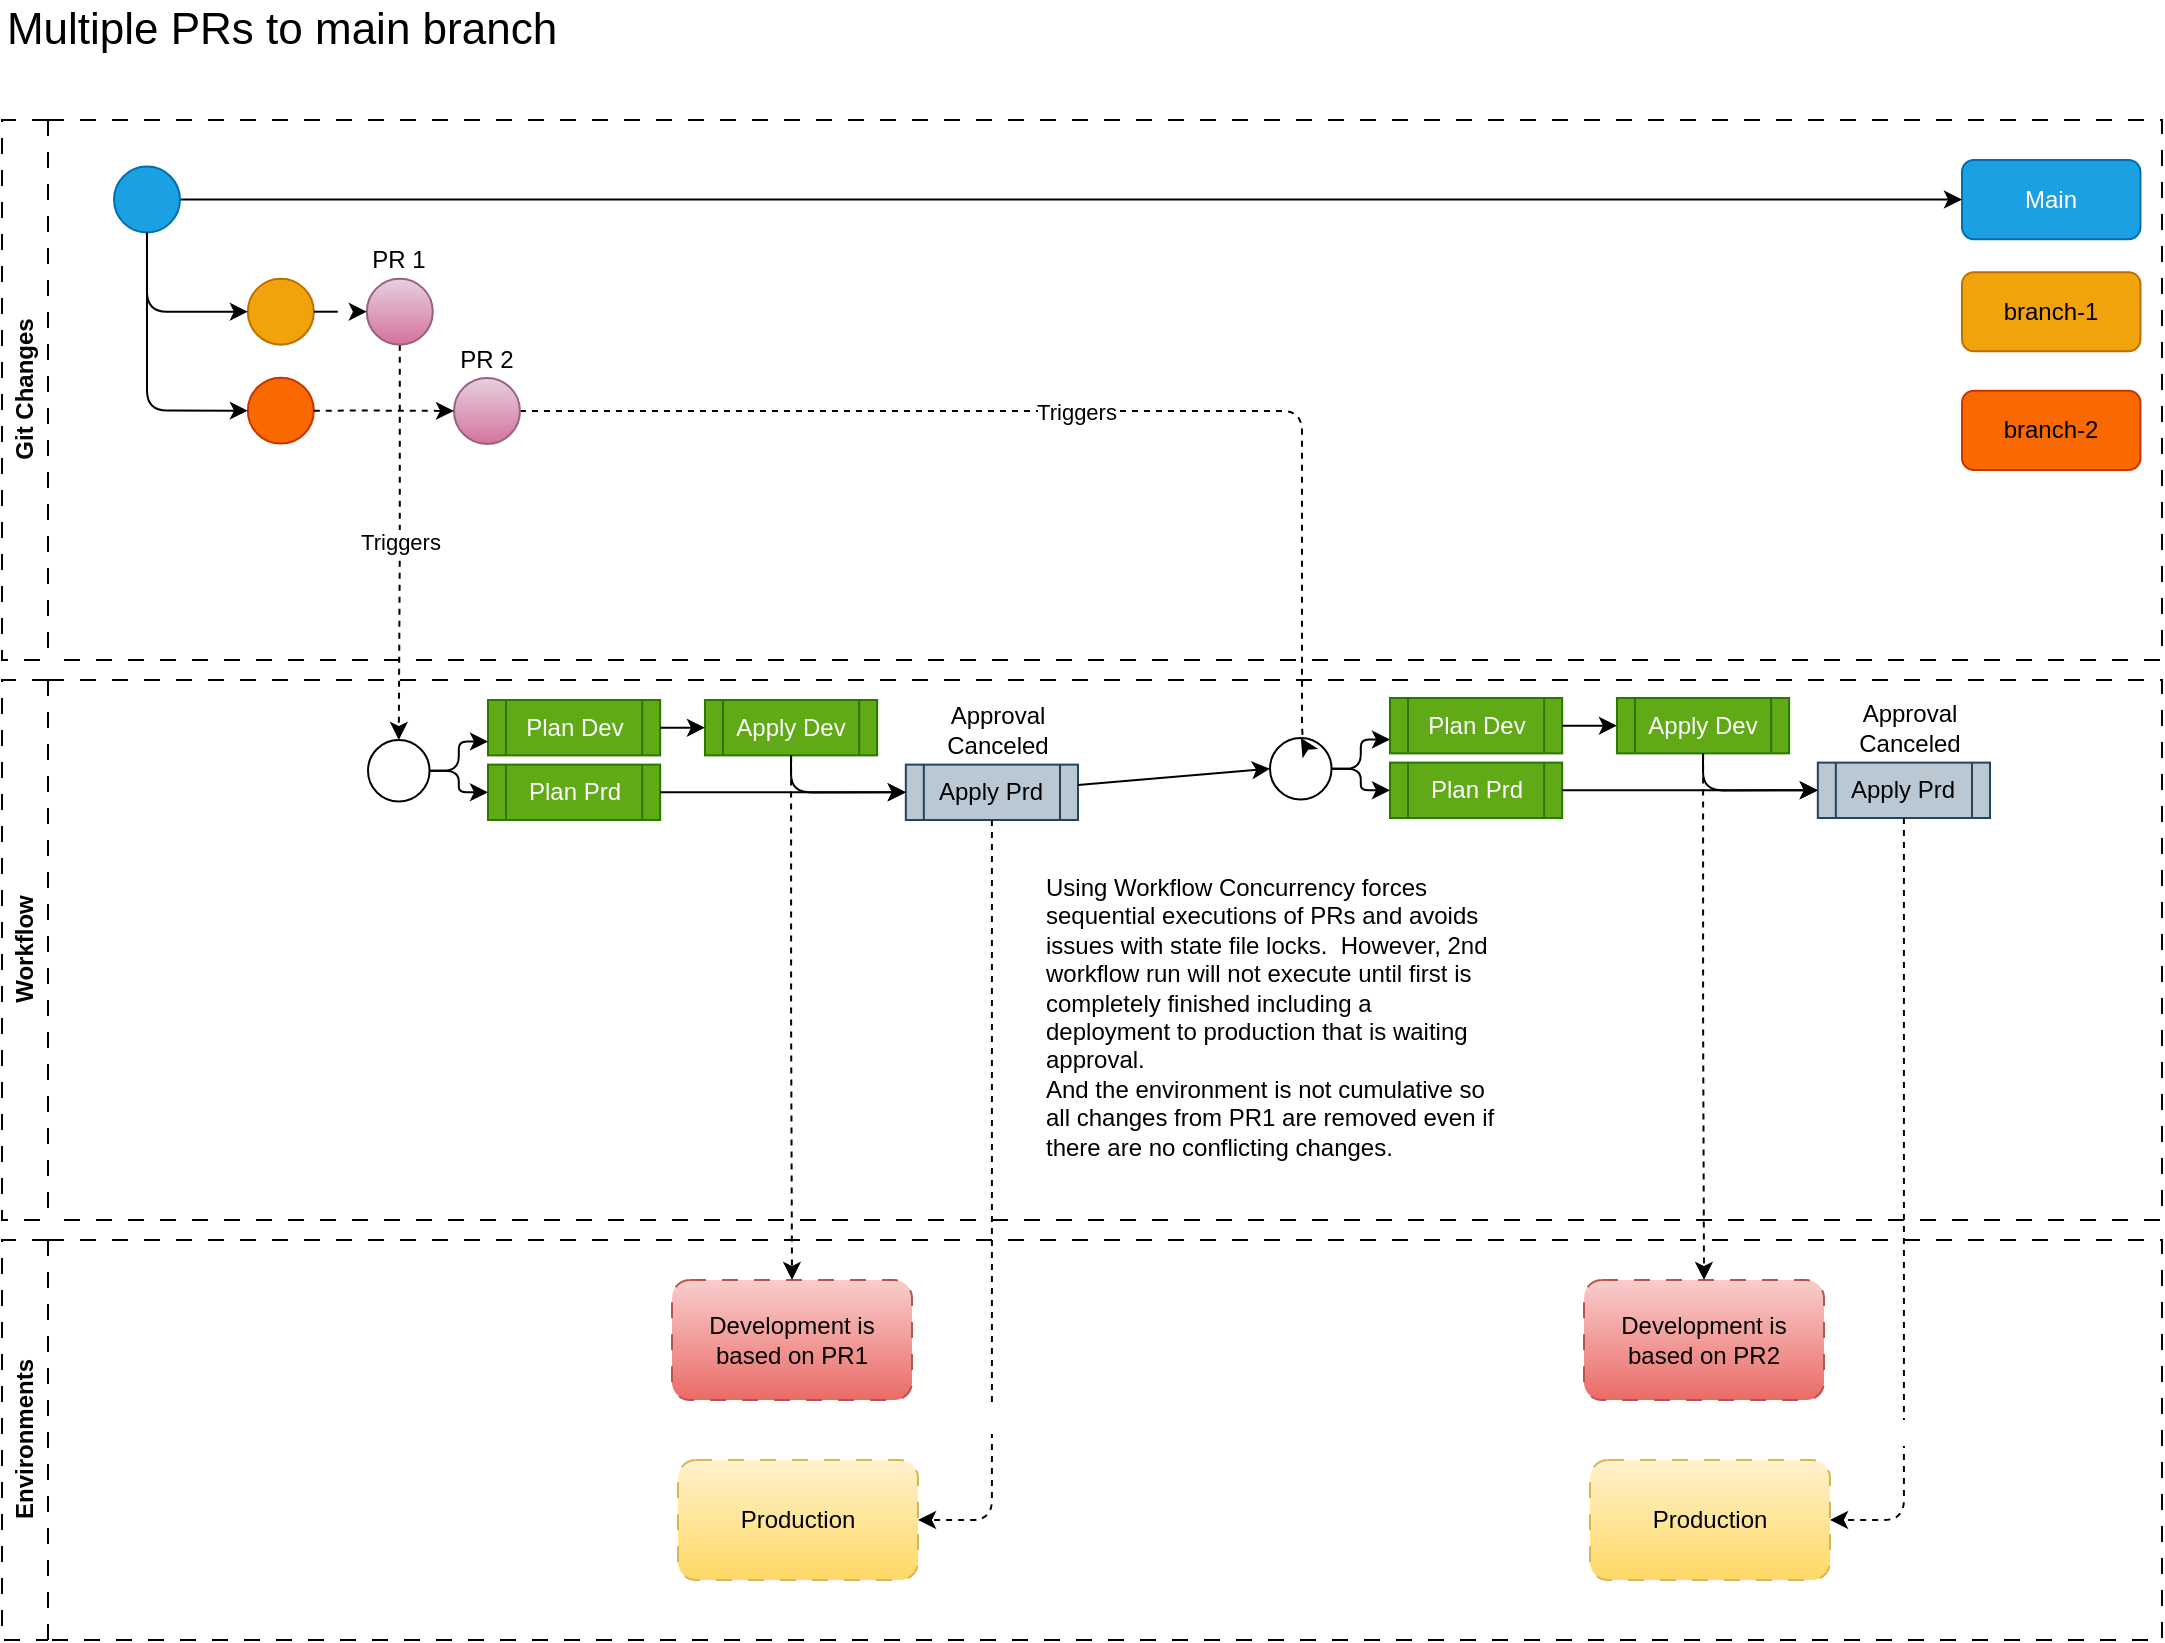 <mxfile>
    <diagram id="TblW12fGxgtegXIIMCht" name="Page-1">
        <mxGraphModel dx="1417" dy="697" grid="1" gridSize="10" guides="0" tooltips="1" connect="1" arrows="1" fold="1" page="1" pageScale="1" pageWidth="1100" pageHeight="850" math="0" shadow="0">
            <root>
                <mxCell id="0"/>
                <mxCell id="1" parent="0"/>
                <mxCell id="25" value="Triggers" style="edgeStyle=orthogonalEdgeStyle;html=1;dashed=1;" parent="1" source="24" target="30" edge="1">
                    <mxGeometry relative="1" as="geometry">
                        <mxPoint x="880.769" y="251.489" as="targetPoint"/>
                    </mxGeometry>
                </mxCell>
                <mxCell id="64" value="Workflow" style="swimlane;horizontal=0;whiteSpace=wrap;html=1;dashed=1;dashPattern=8 8;glass=0;fillStyle=auto;swimlaneFillColor=none;gradientColor=none;" parent="1" vertex="1">
                    <mxGeometry x="10" y="360" width="1080" height="270" as="geometry">
                        <mxRectangle x="260" y="420" width="40" height="80" as="alternateBounds"/>
                    </mxGeometry>
                </mxCell>
                <mxCell id="34" value="" style="group" parent="64" vertex="1" connectable="0">
                    <mxGeometry x="183" y="10" width="390" height="60" as="geometry"/>
                </mxCell>
                <mxCell id="30" value="" style="ellipse;whiteSpace=wrap;html=1;aspect=fixed;" parent="34" vertex="1">
                    <mxGeometry y="20" width="30.77" height="30.77" as="geometry"/>
                </mxCell>
                <mxCell id="16" value="Plan Dev" style="shape=process;whiteSpace=wrap;html=1;backgroundOutline=1;fillColor=#60a917;fontColor=#ffffff;strokeColor=#2D7600;" parent="34" vertex="1">
                    <mxGeometry x="60" width="86.087" height="27.692" as="geometry"/>
                </mxCell>
                <mxCell id="31" style="edgeStyle=orthogonalEdgeStyle;html=1;entryX=0;entryY=0.75;entryDx=0;entryDy=0;" parent="34" source="30" target="16" edge="1">
                    <mxGeometry relative="1" as="geometry"/>
                </mxCell>
                <mxCell id="17" value="Plan Prd" style="shape=process;whiteSpace=wrap;html=1;backgroundOutline=1;fillColor=#60a917;fontColor=#ffffff;strokeColor=#2D7600;" parent="34" vertex="1">
                    <mxGeometry x="60" y="32.308" width="86.087" height="27.692" as="geometry"/>
                </mxCell>
                <mxCell id="32" style="edgeStyle=orthogonalEdgeStyle;html=1;" parent="34" source="30" target="17" edge="1">
                    <mxGeometry relative="1" as="geometry"/>
                </mxCell>
                <mxCell id="18" value="Apply Dev" style="shape=process;whiteSpace=wrap;html=1;backgroundOutline=1;fillColor=#60a917;fontColor=#ffffff;strokeColor=#2D7600;" parent="34" vertex="1">
                    <mxGeometry x="168.478" width="86.087" height="27.692" as="geometry"/>
                </mxCell>
                <mxCell id="19" value="" style="edgeStyle=orthogonalEdgeStyle;html=1;" parent="34" source="16" target="18" edge="1">
                    <mxGeometry relative="1" as="geometry"/>
                </mxCell>
                <mxCell id="20" value="Apply Prd" style="shape=process;whiteSpace=wrap;html=1;backgroundOutline=1;fillColor=#bac8d3;strokeColor=#23445d;" parent="34" vertex="1">
                    <mxGeometry x="268.913" y="32.308" width="86.087" height="27.692" as="geometry"/>
                </mxCell>
                <mxCell id="21" value="" style="edgeStyle=orthogonalEdgeStyle;html=1;" parent="34" source="17" target="20" edge="1">
                    <mxGeometry relative="1" as="geometry"/>
                </mxCell>
                <mxCell id="22" style="edgeStyle=orthogonalEdgeStyle;html=1;entryX=0;entryY=0.5;entryDx=0;entryDy=0;exitX=0.5;exitY=1;exitDx=0;exitDy=0;" parent="34" source="18" target="20" edge="1">
                    <mxGeometry relative="1" as="geometry"/>
                </mxCell>
                <mxCell id="33" value="Approval Canceled" style="text;html=1;strokeColor=none;fillColor=none;align=center;verticalAlign=middle;whiteSpace=wrap;rounded=0;" parent="34" vertex="1">
                    <mxGeometry x="285" width="60" height="30" as="geometry"/>
                </mxCell>
                <mxCell id="69" value="Plan Dev" style="shape=process;whiteSpace=wrap;html=1;backgroundOutline=1;fillColor=#60a917;fontColor=#ffffff;strokeColor=#2D7600;" parent="64" vertex="1">
                    <mxGeometry x="694" y="9" width="86.087" height="27.692" as="geometry"/>
                </mxCell>
                <mxCell id="70" style="edgeStyle=orthogonalEdgeStyle;html=1;entryX=0;entryY=0.75;entryDx=0;entryDy=0;" parent="64" source="68" target="69" edge="1">
                    <mxGeometry relative="1" as="geometry"/>
                </mxCell>
                <mxCell id="71" value="Plan Prd" style="shape=process;whiteSpace=wrap;html=1;backgroundOutline=1;fillColor=#60a917;fontColor=#ffffff;strokeColor=#2D7600;" parent="64" vertex="1">
                    <mxGeometry x="694" y="41.308" width="86.087" height="27.692" as="geometry"/>
                </mxCell>
                <mxCell id="72" style="edgeStyle=orthogonalEdgeStyle;html=1;" parent="64" source="68" target="71" edge="1">
                    <mxGeometry relative="1" as="geometry"/>
                </mxCell>
                <mxCell id="73" value="Apply Dev" style="shape=process;whiteSpace=wrap;html=1;backgroundOutline=1;fillColor=#60a917;fontColor=#ffffff;strokeColor=#2D7600;" parent="64" vertex="1">
                    <mxGeometry x="807.478" y="9" width="86.087" height="27.692" as="geometry"/>
                </mxCell>
                <mxCell id="74" value="" style="edgeStyle=orthogonalEdgeStyle;html=1;" parent="64" source="69" target="73" edge="1">
                    <mxGeometry relative="1" as="geometry"/>
                </mxCell>
                <mxCell id="75" value="Apply Prd" style="shape=process;whiteSpace=wrap;html=1;backgroundOutline=1;fillColor=#bac8d3;strokeColor=#23445d;" parent="64" vertex="1">
                    <mxGeometry x="907.913" y="41.308" width="86.087" height="27.692" as="geometry"/>
                </mxCell>
                <mxCell id="76" value="" style="edgeStyle=orthogonalEdgeStyle;html=1;" parent="64" source="71" target="75" edge="1">
                    <mxGeometry relative="1" as="geometry"/>
                </mxCell>
                <mxCell id="77" style="edgeStyle=orthogonalEdgeStyle;html=1;entryX=0;entryY=0.5;entryDx=0;entryDy=0;exitX=0.5;exitY=1;exitDx=0;exitDy=0;" parent="64" source="73" target="75" edge="1">
                    <mxGeometry relative="1" as="geometry"/>
                </mxCell>
                <mxCell id="78" value="Approval Canceled" style="text;html=1;strokeColor=none;fillColor=none;align=center;verticalAlign=middle;whiteSpace=wrap;rounded=0;" parent="64" vertex="1">
                    <mxGeometry x="924" y="9" width="60" height="30" as="geometry"/>
                </mxCell>
                <mxCell id="68" value="" style="ellipse;whiteSpace=wrap;html=1;aspect=fixed;" parent="64" vertex="1">
                    <mxGeometry x="634" y="29" width="30.77" height="30.77" as="geometry"/>
                </mxCell>
                <mxCell id="111" value="Using Workflow Concurrency forces sequential executions of PRs and avoids issues with state file locks.&amp;nbsp; However, 2nd workflow run will not execute until first is completely finished including a deployment to production that is waiting approval.&lt;br&gt;And the environment is not cumulative so all changes from PR1 are removed even if there are no conflicting changes." style="text;html=1;strokeColor=none;fillColor=none;align=left;verticalAlign=top;whiteSpace=wrap;rounded=0;" parent="64" vertex="1">
                    <mxGeometry x="520" y="90" width="230" height="110" as="geometry"/>
                </mxCell>
                <mxCell id="113" style="edgeStyle=none;html=1;entryX=0;entryY=0.5;entryDx=0;entryDy=0;fontColor=#000000;" parent="64" source="20" target="68" edge="1">
                    <mxGeometry relative="1" as="geometry"/>
                </mxCell>
                <mxCell id="81" value="Triggers" style="edgeStyle=orthogonalEdgeStyle;html=1;dashed=1;entryX=0.5;entryY=0;entryDx=0;entryDy=0;" parent="1" source="58" target="68" edge="1">
                    <mxGeometry relative="1" as="geometry">
                        <mxPoint x="650" y="390" as="targetPoint"/>
                        <Array as="points">
                            <mxPoint x="660" y="226"/>
                            <mxPoint x="660" y="390"/>
                            <mxPoint x="659" y="390"/>
                        </Array>
                    </mxGeometry>
                </mxCell>
                <mxCell id="84" value="Git Changes" style="swimlane;horizontal=0;whiteSpace=wrap;html=1;glass=0;dashed=1;dashPattern=8 8;fillStyle=auto;gradientColor=none;" parent="1" vertex="1">
                    <mxGeometry x="10" y="80" width="1080" height="270" as="geometry"/>
                </mxCell>
                <mxCell id="9" value="Main" style="rounded=1;whiteSpace=wrap;html=1;fillColor=#1ba1e2;fontColor=#ffffff;strokeColor=#006EAF;" parent="84" vertex="1">
                    <mxGeometry x="979.999" y="20" width="89.231" height="39.574" as="geometry"/>
                </mxCell>
                <mxCell id="10" value="branch-1" style="rounded=1;whiteSpace=wrap;html=1;fillColor=#f0a30a;fontColor=#000000;strokeColor=#BD7000;" parent="84" vertex="1">
                    <mxGeometry x="979.999" y="76.064" width="89.231" height="39.574" as="geometry"/>
                </mxCell>
                <mxCell id="11" value="branch-2" style="rounded=1;whiteSpace=wrap;html=1;fillColor=#fa6800;fontColor=#000000;strokeColor=#C73500;" parent="84" vertex="1">
                    <mxGeometry x="979.999" y="135.426" width="89.231" height="39.574" as="geometry"/>
                </mxCell>
                <mxCell id="23" value="" style="edgeStyle=orthogonalEdgeStyle;html=1;entryX=0;entryY=0.5;entryDx=0;entryDy=0;" parent="84" source="2" target="9" edge="1">
                    <mxGeometry relative="1" as="geometry">
                        <mxPoint x="126.667" y="39.787" as="targetPoint"/>
                    </mxGeometry>
                </mxCell>
                <mxCell id="2" value="Main" style="ellipse;whiteSpace=wrap;html=1;aspect=fixed;fillColor=#1ba1e2;fontColor=#ffffff;strokeColor=#006EAF;align=center;verticalAlign=bottom;labelPosition=center;verticalLabelPosition=top;" parent="84" vertex="1">
                    <mxGeometry x="56" y="23.298" width="32.979" height="32.979" as="geometry"/>
                </mxCell>
                <mxCell id="12" value="" style="ellipse;whiteSpace=wrap;html=1;aspect=fixed;fillColor=#f0a30a;fontColor=#000000;strokeColor=#BD7000;align=center;verticalAlign=bottom;labelPosition=center;verticalLabelPosition=top;" parent="84" vertex="1">
                    <mxGeometry x="122.923" y="79.362" width="32.979" height="32.979" as="geometry"/>
                </mxCell>
                <mxCell id="13" style="edgeStyle=orthogonalEdgeStyle;html=1;entryX=0;entryY=0.5;entryDx=0;entryDy=0;exitX=0.5;exitY=1;exitDx=0;exitDy=0;" parent="84" source="2" target="12" edge="1">
                    <mxGeometry relative="1" as="geometry"/>
                </mxCell>
                <mxCell id="14" value="" style="ellipse;whiteSpace=wrap;html=1;aspect=fixed;fillColor=#fa6800;fontColor=#000000;strokeColor=#C73500;align=center;verticalAlign=bottom;labelPosition=center;verticalLabelPosition=top;" parent="84" vertex="1">
                    <mxGeometry x="122.923" y="128.83" width="32.979" height="32.979" as="geometry"/>
                </mxCell>
                <mxCell id="15" style="edgeStyle=orthogonalEdgeStyle;html=1;entryX=0;entryY=0.5;entryDx=0;entryDy=0;exitX=0.5;exitY=1;exitDx=0;exitDy=0;" parent="84" source="2" target="14" edge="1">
                    <mxGeometry relative="1" as="geometry"/>
                </mxCell>
                <mxCell id="24" value="PR 1" style="ellipse;whiteSpace=wrap;html=1;aspect=fixed;fillColor=#e6d0de;strokeColor=#996185;align=center;verticalAlign=bottom;labelPosition=center;verticalLabelPosition=top;gradientColor=#d5739d;" parent="84" vertex="1">
                    <mxGeometry x="182.41" y="79.362" width="32.979" height="32.979" as="geometry"/>
                </mxCell>
                <mxCell id="26" style="edgeStyle=orthogonalEdgeStyle;html=1;dashed=1;dashPattern=12 12;" parent="84" source="12" target="24" edge="1">
                    <mxGeometry relative="1" as="geometry"/>
                </mxCell>
                <mxCell id="58" value="PR 2" style="ellipse;whiteSpace=wrap;html=1;aspect=fixed;fillColor=#e6d0de;strokeColor=#996185;align=center;verticalAlign=bottom;labelPosition=center;verticalLabelPosition=top;gradientColor=#d5739d;" parent="84" vertex="1">
                    <mxGeometry x="226.0" y="129.002" width="32.979" height="32.979" as="geometry"/>
                </mxCell>
                <mxCell id="62" style="edgeStyle=orthogonalEdgeStyle;html=1;dashed=1;exitX=1;exitY=0.5;exitDx=0;exitDy=0;entryX=0;entryY=0.5;entryDx=0;entryDy=0;" parent="84" source="14" target="58" edge="1">
                    <mxGeometry relative="1" as="geometry">
                        <mxPoint x="209.385" y="-79.23" as="targetPoint"/>
                        <mxPoint x="208.9" y="89.362" as="sourcePoint"/>
                    </mxGeometry>
                </mxCell>
                <mxCell id="86" value="Environments" style="swimlane;horizontal=0;whiteSpace=wrap;html=1;glass=0;dashed=1;dashPattern=8 8;fillStyle=auto;gradientColor=none;" parent="1" vertex="1">
                    <mxGeometry x="10" y="640" width="1080" height="200" as="geometry"/>
                </mxCell>
                <mxCell id="87" value="Development is based on PR1" style="rounded=1;whiteSpace=wrap;html=1;glass=0;dashed=1;dashPattern=8 8;fillStyle=auto;gradientColor=#ea6b66;fillColor=#f8cecc;strokeColor=#b85450;fontColor=#000000;" parent="86" vertex="1">
                    <mxGeometry x="335" y="20" width="120" height="60" as="geometry"/>
                </mxCell>
                <mxCell id="88" value="Development is based on PR2" style="rounded=1;whiteSpace=wrap;html=1;glass=0;dashed=1;dashPattern=8 8;fillStyle=auto;gradientColor=#ea6b66;fillColor=#f8cecc;strokeColor=#b85450;fontColor=#000000;" parent="86" vertex="1">
                    <mxGeometry x="791" y="20" width="120" height="60" as="geometry"/>
                </mxCell>
                <mxCell id="91" value="&lt;font color=&quot;#000000&quot;&gt;Production&lt;/font&gt;" style="rounded=1;whiteSpace=wrap;html=1;glass=0;dashed=1;dashPattern=8 8;fillStyle=auto;gradientColor=#ffd966;fillColor=#fff2cc;strokeColor=#d6b656;" parent="86" vertex="1">
                    <mxGeometry x="338" y="110" width="120" height="60" as="geometry"/>
                </mxCell>
                <mxCell id="92" value="&lt;font color=&quot;#000000&quot;&gt;Production&lt;/font&gt;" style="rounded=1;whiteSpace=wrap;html=1;glass=0;dashed=1;dashPattern=8 8;fillStyle=auto;gradientColor=#ffd966;fillColor=#fff2cc;strokeColor=#d6b656;" parent="86" vertex="1">
                    <mxGeometry x="794" y="110" width="120" height="60" as="geometry"/>
                </mxCell>
                <mxCell id="98" value="Development represents&amp;nbsp; PR 2 without PR 1 changes" style="text;html=1;strokeColor=none;fillColor=none;align=center;verticalAlign=middle;whiteSpace=wrap;rounded=0;glass=0;dashed=1;dashPattern=8 8;fillStyle=auto;fontColor=#FFFFFF;" parent="86" vertex="1">
                    <mxGeometry x="660" y="20" width="130" height="50" as="geometry"/>
                </mxCell>
                <mxCell id="89" style="edgeStyle=orthogonalEdgeStyle;html=1;dashed=1;" parent="1" source="18" target="87" edge="1">
                    <mxGeometry relative="1" as="geometry"/>
                </mxCell>
                <mxCell id="90" style="edgeStyle=orthogonalEdgeStyle;html=1;dashed=1;" parent="1" source="73" target="88" edge="1">
                    <mxGeometry relative="1" as="geometry"/>
                </mxCell>
                <mxCell id="93" style="edgeStyle=orthogonalEdgeStyle;html=1;entryX=1;entryY=0.5;entryDx=0;entryDy=0;dashed=1;fontColor=#000000;" parent="1" source="20" target="91" edge="1">
                    <mxGeometry relative="1" as="geometry"/>
                </mxCell>
                <mxCell id="94" value="&lt;font color=&quot;#ffffff&quot;&gt;Not applied No changes&lt;/font&gt;" style="edgeLabel;html=1;align=center;verticalAlign=middle;resizable=0;points=[];fontColor=#000000;" parent="93" vertex="1" connectable="0">
                    <mxGeometry x="0.343" y="2" relative="1" as="geometry">
                        <mxPoint y="40" as="offset"/>
                    </mxGeometry>
                </mxCell>
                <mxCell id="95" style="edgeStyle=orthogonalEdgeStyle;html=1;entryX=1;entryY=0.5;entryDx=0;entryDy=0;dashed=1;fontColor=#FFFFFF;" parent="1" source="75" target="92" edge="1">
                    <mxGeometry relative="1" as="geometry"/>
                </mxCell>
                <mxCell id="96" value="Not Applied No Changes" style="edgeLabel;html=1;align=center;verticalAlign=middle;resizable=0;points=[];fontColor=#FFFFFF;" parent="95" vertex="1" connectable="0">
                    <mxGeometry x="0.204" y="3" relative="1" as="geometry">
                        <mxPoint y="73" as="offset"/>
                    </mxGeometry>
                </mxCell>
                <mxCell id="114" value="Multiple PRs to main branch" style="text;html=1;strokeColor=none;fillColor=none;align=center;verticalAlign=middle;whiteSpace=wrap;rounded=0;fontSize=22;" vertex="1" parent="1">
                    <mxGeometry x="10" y="20" width="280" height="30" as="geometry"/>
                </mxCell>
            </root>
        </mxGraphModel>
    </diagram>
</mxfile>